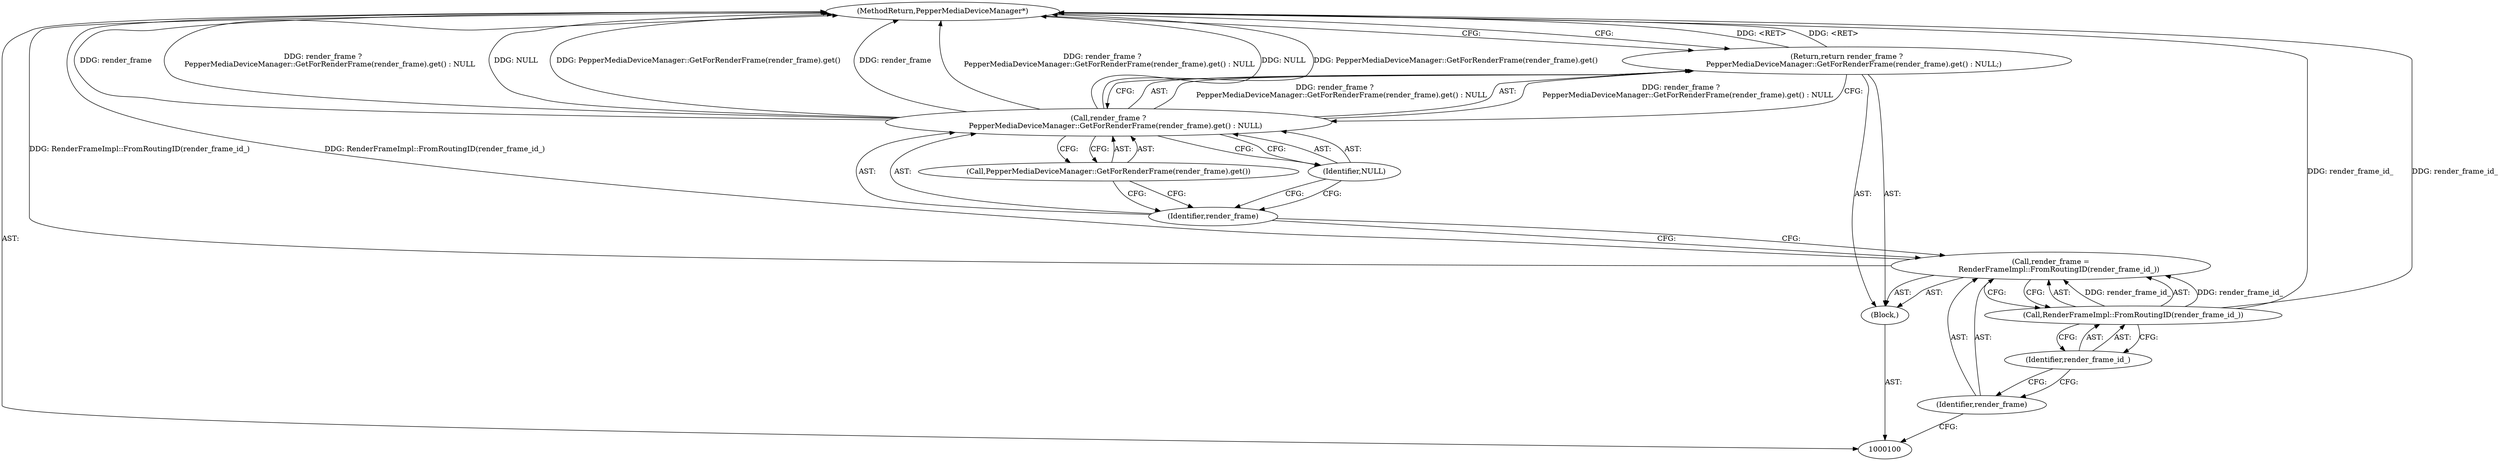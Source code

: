 digraph "0_Chrome_3a2cf7d1376ae33054b878232fb38b8fbed29e31_5" {
"1000111" [label="(MethodReturn,PepperMediaDeviceManager*)"];
"1000101" [label="(Block,)"];
"1000102" [label="(Call,render_frame =\n       RenderFrameImpl::FromRoutingID(render_frame_id_))"];
"1000103" [label="(Identifier,render_frame)"];
"1000105" [label="(Identifier,render_frame_id_)"];
"1000104" [label="(Call,RenderFrameImpl::FromRoutingID(render_frame_id_))"];
"1000107" [label="(Call,render_frame ?\n      PepperMediaDeviceManager::GetForRenderFrame(render_frame).get() : NULL)"];
"1000108" [label="(Identifier,render_frame)"];
"1000106" [label="(Return,return render_frame ?\n      PepperMediaDeviceManager::GetForRenderFrame(render_frame).get() : NULL;)"];
"1000109" [label="(Call,PepperMediaDeviceManager::GetForRenderFrame(render_frame).get())"];
"1000110" [label="(Identifier,NULL)"];
"1000111" -> "1000100"  [label="AST: "];
"1000111" -> "1000106"  [label="CFG: "];
"1000107" -> "1000111"  [label="DDG: render_frame"];
"1000107" -> "1000111"  [label="DDG: render_frame ?\n      PepperMediaDeviceManager::GetForRenderFrame(render_frame).get() : NULL"];
"1000107" -> "1000111"  [label="DDG: NULL"];
"1000107" -> "1000111"  [label="DDG: PepperMediaDeviceManager::GetForRenderFrame(render_frame).get()"];
"1000102" -> "1000111"  [label="DDG: RenderFrameImpl::FromRoutingID(render_frame_id_)"];
"1000104" -> "1000111"  [label="DDG: render_frame_id_"];
"1000106" -> "1000111"  [label="DDG: <RET>"];
"1000101" -> "1000100"  [label="AST: "];
"1000102" -> "1000101"  [label="AST: "];
"1000106" -> "1000101"  [label="AST: "];
"1000102" -> "1000101"  [label="AST: "];
"1000102" -> "1000104"  [label="CFG: "];
"1000103" -> "1000102"  [label="AST: "];
"1000104" -> "1000102"  [label="AST: "];
"1000108" -> "1000102"  [label="CFG: "];
"1000102" -> "1000111"  [label="DDG: RenderFrameImpl::FromRoutingID(render_frame_id_)"];
"1000104" -> "1000102"  [label="DDG: render_frame_id_"];
"1000103" -> "1000102"  [label="AST: "];
"1000103" -> "1000100"  [label="CFG: "];
"1000105" -> "1000103"  [label="CFG: "];
"1000105" -> "1000104"  [label="AST: "];
"1000105" -> "1000103"  [label="CFG: "];
"1000104" -> "1000105"  [label="CFG: "];
"1000104" -> "1000102"  [label="AST: "];
"1000104" -> "1000105"  [label="CFG: "];
"1000105" -> "1000104"  [label="AST: "];
"1000102" -> "1000104"  [label="CFG: "];
"1000104" -> "1000111"  [label="DDG: render_frame_id_"];
"1000104" -> "1000102"  [label="DDG: render_frame_id_"];
"1000107" -> "1000106"  [label="AST: "];
"1000107" -> "1000109"  [label="CFG: "];
"1000107" -> "1000110"  [label="CFG: "];
"1000108" -> "1000107"  [label="AST: "];
"1000109" -> "1000107"  [label="AST: "];
"1000110" -> "1000107"  [label="AST: "];
"1000106" -> "1000107"  [label="CFG: "];
"1000107" -> "1000111"  [label="DDG: render_frame"];
"1000107" -> "1000111"  [label="DDG: render_frame ?\n      PepperMediaDeviceManager::GetForRenderFrame(render_frame).get() : NULL"];
"1000107" -> "1000111"  [label="DDG: NULL"];
"1000107" -> "1000111"  [label="DDG: PepperMediaDeviceManager::GetForRenderFrame(render_frame).get()"];
"1000107" -> "1000106"  [label="DDG: render_frame ?\n      PepperMediaDeviceManager::GetForRenderFrame(render_frame).get() : NULL"];
"1000108" -> "1000107"  [label="AST: "];
"1000108" -> "1000102"  [label="CFG: "];
"1000109" -> "1000108"  [label="CFG: "];
"1000110" -> "1000108"  [label="CFG: "];
"1000106" -> "1000101"  [label="AST: "];
"1000106" -> "1000107"  [label="CFG: "];
"1000107" -> "1000106"  [label="AST: "];
"1000111" -> "1000106"  [label="CFG: "];
"1000106" -> "1000111"  [label="DDG: <RET>"];
"1000107" -> "1000106"  [label="DDG: render_frame ?\n      PepperMediaDeviceManager::GetForRenderFrame(render_frame).get() : NULL"];
"1000109" -> "1000107"  [label="AST: "];
"1000109" -> "1000108"  [label="CFG: "];
"1000107" -> "1000109"  [label="CFG: "];
"1000110" -> "1000107"  [label="AST: "];
"1000110" -> "1000108"  [label="CFG: "];
"1000107" -> "1000110"  [label="CFG: "];
}
